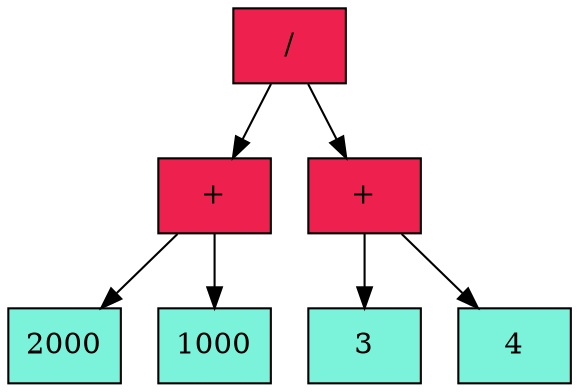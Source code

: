 digraph DotGraph
{
    Node1 [shape="box", color="black", fontcolor="black", fillcolor="#EE204D", style="filled", weight="1", label=" / "];
    Node3 [shape="box", color="black", fontcolor="black", fillcolor="#EE204D", style="filled", weight="1", label=" + "];
    Node7 [shape="box", color="black", fontcolor="black", fillcolor="#7BF2DA", style="filled", weight="1", label="2000"];
    Node3 -> Node7 [color="black", style="solid", weight="1", label=""];
    Node8 [shape="box", color="black", fontcolor="black", fillcolor="#7BF2DA", style="filled", weight="1", label="1000"];
    Node3 -> Node8 [color="black", style="solid", weight="1", label=""];
    Node1 -> Node3 [color="black", style="solid", weight="1", label=""];
    Node4 [shape="box", color="black", fontcolor="black", fillcolor="#EE204D", style="filled", weight="1", label=" + "];
    Node9 [shape="box", color="black", fontcolor="black", fillcolor="#7BF2DA", style="filled", weight="1", label="3"];
    Node4 -> Node9 [color="black", style="solid", weight="1", label=""];
    Node10 [shape="box", color="black", fontcolor="black", fillcolor="#7BF2DA", style="filled", weight="1", label="4"];
    Node4 -> Node10 [color="black", style="solid", weight="1", label=""];
    Node1 -> Node4 [color="black", style="solid", weight="1", label=""];
}
